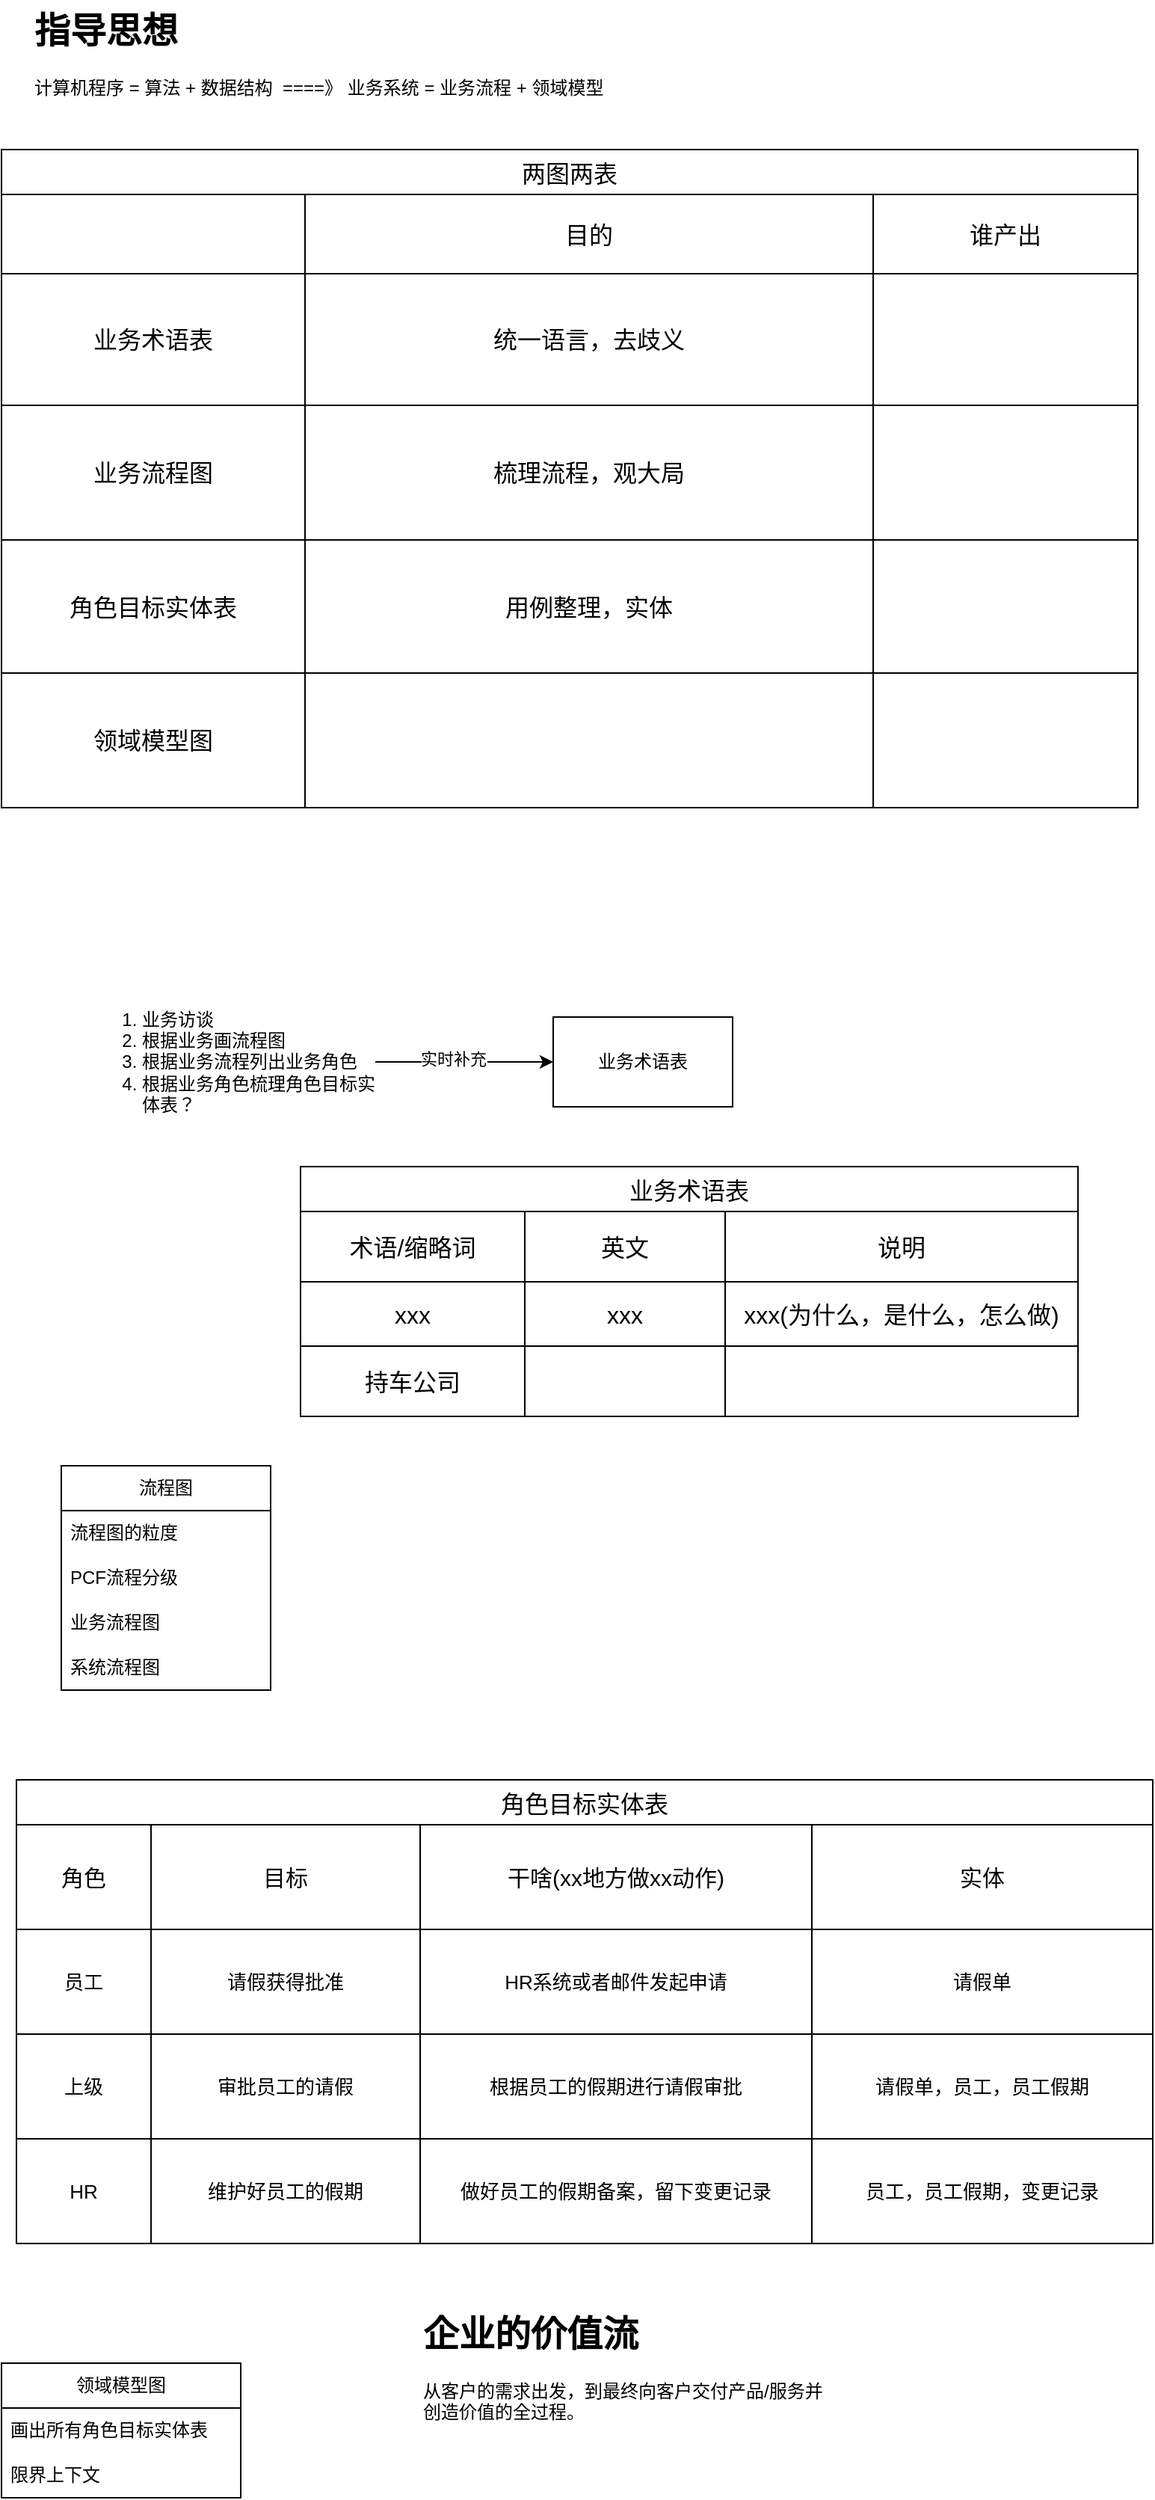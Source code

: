 <mxfile version="28.2.3">
  <diagram name="Page-1" id="VcjUSOKFraRpLLL6hd3k">
    <mxGraphModel dx="1426" dy="777" grid="1" gridSize="10" guides="1" tooltips="1" connect="1" arrows="1" fold="1" page="1" pageScale="1" pageWidth="850" pageHeight="1100" math="0" shadow="0">
      <root>
        <mxCell id="0" />
        <mxCell id="1" parent="0" />
        <mxCell id="wZ8ZGPUIlpnk7HS7Llxm-1" value="&lt;h1 style=&quot;margin-top: 0px;&quot;&gt;指导思想&lt;/h1&gt;&lt;p&gt;计算机程序 = 算法 + 数据结构&amp;nbsp; ====》 业务系统 = 业务流程 + 领域模型&lt;/p&gt;" style="text;html=1;whiteSpace=wrap;overflow=hidden;rounded=0;" vertex="1" parent="1">
          <mxGeometry x="60" y="60" width="440" height="70" as="geometry" />
        </mxCell>
        <mxCell id="wZ8ZGPUIlpnk7HS7Llxm-2" value="两图两表" style="shape=table;startSize=30;container=1;collapsible=0;childLayout=tableLayout;strokeColor=default;fontSize=16;" vertex="1" parent="1">
          <mxGeometry x="40" y="160" width="760" height="440" as="geometry" />
        </mxCell>
        <mxCell id="wZ8ZGPUIlpnk7HS7Llxm-3" value="" style="shape=tableRow;horizontal=0;startSize=0;swimlaneHead=0;swimlaneBody=0;strokeColor=inherit;top=0;left=0;bottom=0;right=0;collapsible=0;dropTarget=0;fillColor=none;points=[[0,0.5],[1,0.5]];portConstraint=eastwest;fontSize=16;" vertex="1" parent="wZ8ZGPUIlpnk7HS7Llxm-2">
          <mxGeometry y="30" width="760" height="53" as="geometry" />
        </mxCell>
        <mxCell id="wZ8ZGPUIlpnk7HS7Llxm-4" value="" style="shape=partialRectangle;html=1;whiteSpace=wrap;connectable=0;strokeColor=inherit;overflow=hidden;fillColor=none;top=0;left=0;bottom=0;right=0;pointerEvents=1;fontSize=16;" vertex="1" parent="wZ8ZGPUIlpnk7HS7Llxm-3">
          <mxGeometry width="203" height="53" as="geometry">
            <mxRectangle width="203" height="53" as="alternateBounds" />
          </mxGeometry>
        </mxCell>
        <mxCell id="wZ8ZGPUIlpnk7HS7Llxm-5" value="目的" style="shape=partialRectangle;html=1;whiteSpace=wrap;connectable=0;strokeColor=inherit;overflow=hidden;fillColor=none;top=0;left=0;bottom=0;right=0;pointerEvents=1;fontSize=16;" vertex="1" parent="wZ8ZGPUIlpnk7HS7Llxm-3">
          <mxGeometry x="203" width="380" height="53" as="geometry">
            <mxRectangle width="380" height="53" as="alternateBounds" />
          </mxGeometry>
        </mxCell>
        <mxCell id="wZ8ZGPUIlpnk7HS7Llxm-6" value="谁产出" style="shape=partialRectangle;html=1;whiteSpace=wrap;connectable=0;strokeColor=inherit;overflow=hidden;fillColor=none;top=0;left=0;bottom=0;right=0;pointerEvents=1;fontSize=16;" vertex="1" parent="wZ8ZGPUIlpnk7HS7Llxm-3">
          <mxGeometry x="583" width="177" height="53" as="geometry">
            <mxRectangle width="177" height="53" as="alternateBounds" />
          </mxGeometry>
        </mxCell>
        <mxCell id="wZ8ZGPUIlpnk7HS7Llxm-7" value="" style="shape=tableRow;horizontal=0;startSize=0;swimlaneHead=0;swimlaneBody=0;strokeColor=inherit;top=0;left=0;bottom=0;right=0;collapsible=0;dropTarget=0;fillColor=none;points=[[0,0.5],[1,0.5]];portConstraint=eastwest;fontSize=16;" vertex="1" parent="wZ8ZGPUIlpnk7HS7Llxm-2">
          <mxGeometry y="83" width="760" height="88" as="geometry" />
        </mxCell>
        <mxCell id="wZ8ZGPUIlpnk7HS7Llxm-8" value="业务术语表" style="shape=partialRectangle;html=1;whiteSpace=wrap;connectable=0;strokeColor=inherit;overflow=hidden;fillColor=none;top=0;left=0;bottom=0;right=0;pointerEvents=1;fontSize=16;" vertex="1" parent="wZ8ZGPUIlpnk7HS7Llxm-7">
          <mxGeometry width="203" height="88" as="geometry">
            <mxRectangle width="203" height="88" as="alternateBounds" />
          </mxGeometry>
        </mxCell>
        <mxCell id="wZ8ZGPUIlpnk7HS7Llxm-9" value="统一语言，去歧义" style="shape=partialRectangle;html=1;whiteSpace=wrap;connectable=0;strokeColor=inherit;overflow=hidden;fillColor=none;top=0;left=0;bottom=0;right=0;pointerEvents=1;fontSize=16;" vertex="1" parent="wZ8ZGPUIlpnk7HS7Llxm-7">
          <mxGeometry x="203" width="380" height="88" as="geometry">
            <mxRectangle width="380" height="88" as="alternateBounds" />
          </mxGeometry>
        </mxCell>
        <mxCell id="wZ8ZGPUIlpnk7HS7Llxm-10" value="" style="shape=partialRectangle;html=1;whiteSpace=wrap;connectable=0;strokeColor=inherit;overflow=hidden;fillColor=none;top=0;left=0;bottom=0;right=0;pointerEvents=1;fontSize=16;" vertex="1" parent="wZ8ZGPUIlpnk7HS7Llxm-7">
          <mxGeometry x="583" width="177" height="88" as="geometry">
            <mxRectangle width="177" height="88" as="alternateBounds" />
          </mxGeometry>
        </mxCell>
        <mxCell id="wZ8ZGPUIlpnk7HS7Llxm-11" value="" style="shape=tableRow;horizontal=0;startSize=0;swimlaneHead=0;swimlaneBody=0;strokeColor=inherit;top=0;left=0;bottom=0;right=0;collapsible=0;dropTarget=0;fillColor=none;points=[[0,0.5],[1,0.5]];portConstraint=eastwest;fontSize=16;" vertex="1" parent="wZ8ZGPUIlpnk7HS7Llxm-2">
          <mxGeometry y="171" width="760" height="90" as="geometry" />
        </mxCell>
        <mxCell id="wZ8ZGPUIlpnk7HS7Llxm-12" value="业务流程图" style="shape=partialRectangle;html=1;whiteSpace=wrap;connectable=0;strokeColor=inherit;overflow=hidden;fillColor=none;top=0;left=0;bottom=0;right=0;pointerEvents=1;fontSize=16;" vertex="1" parent="wZ8ZGPUIlpnk7HS7Llxm-11">
          <mxGeometry width="203" height="90" as="geometry">
            <mxRectangle width="203" height="90" as="alternateBounds" />
          </mxGeometry>
        </mxCell>
        <mxCell id="wZ8ZGPUIlpnk7HS7Llxm-13" value="梳理流程，观大局" style="shape=partialRectangle;html=1;whiteSpace=wrap;connectable=0;strokeColor=inherit;overflow=hidden;fillColor=none;top=0;left=0;bottom=0;right=0;pointerEvents=1;fontSize=16;" vertex="1" parent="wZ8ZGPUIlpnk7HS7Llxm-11">
          <mxGeometry x="203" width="380" height="90" as="geometry">
            <mxRectangle width="380" height="90" as="alternateBounds" />
          </mxGeometry>
        </mxCell>
        <mxCell id="wZ8ZGPUIlpnk7HS7Llxm-14" value="" style="shape=partialRectangle;html=1;whiteSpace=wrap;connectable=0;strokeColor=inherit;overflow=hidden;fillColor=none;top=0;left=0;bottom=0;right=0;pointerEvents=1;fontSize=16;" vertex="1" parent="wZ8ZGPUIlpnk7HS7Llxm-11">
          <mxGeometry x="583" width="177" height="90" as="geometry">
            <mxRectangle width="177" height="90" as="alternateBounds" />
          </mxGeometry>
        </mxCell>
        <mxCell id="wZ8ZGPUIlpnk7HS7Llxm-15" value="" style="shape=tableRow;horizontal=0;startSize=0;swimlaneHead=0;swimlaneBody=0;strokeColor=inherit;top=0;left=0;bottom=0;right=0;collapsible=0;dropTarget=0;fillColor=none;points=[[0,0.5],[1,0.5]];portConstraint=eastwest;fontSize=16;" vertex="1" parent="wZ8ZGPUIlpnk7HS7Llxm-2">
          <mxGeometry y="261" width="760" height="89" as="geometry" />
        </mxCell>
        <mxCell id="wZ8ZGPUIlpnk7HS7Llxm-16" value="角色目标实体表" style="shape=partialRectangle;html=1;whiteSpace=wrap;connectable=0;strokeColor=inherit;overflow=hidden;fillColor=none;top=0;left=0;bottom=0;right=0;pointerEvents=1;fontSize=16;" vertex="1" parent="wZ8ZGPUIlpnk7HS7Llxm-15">
          <mxGeometry width="203" height="89" as="geometry">
            <mxRectangle width="203" height="89" as="alternateBounds" />
          </mxGeometry>
        </mxCell>
        <mxCell id="wZ8ZGPUIlpnk7HS7Llxm-17" value="用例整理，实体" style="shape=partialRectangle;html=1;whiteSpace=wrap;connectable=0;strokeColor=inherit;overflow=hidden;fillColor=none;top=0;left=0;bottom=0;right=0;pointerEvents=1;fontSize=16;" vertex="1" parent="wZ8ZGPUIlpnk7HS7Llxm-15">
          <mxGeometry x="203" width="380" height="89" as="geometry">
            <mxRectangle width="380" height="89" as="alternateBounds" />
          </mxGeometry>
        </mxCell>
        <mxCell id="wZ8ZGPUIlpnk7HS7Llxm-18" value="" style="shape=partialRectangle;html=1;whiteSpace=wrap;connectable=0;strokeColor=inherit;overflow=hidden;fillColor=none;top=0;left=0;bottom=0;right=0;pointerEvents=1;fontSize=16;" vertex="1" parent="wZ8ZGPUIlpnk7HS7Llxm-15">
          <mxGeometry x="583" width="177" height="89" as="geometry">
            <mxRectangle width="177" height="89" as="alternateBounds" />
          </mxGeometry>
        </mxCell>
        <mxCell id="wZ8ZGPUIlpnk7HS7Llxm-19" value="" style="shape=tableRow;horizontal=0;startSize=0;swimlaneHead=0;swimlaneBody=0;strokeColor=inherit;top=0;left=0;bottom=0;right=0;collapsible=0;dropTarget=0;fillColor=none;points=[[0,0.5],[1,0.5]];portConstraint=eastwest;fontSize=16;" vertex="1" parent="wZ8ZGPUIlpnk7HS7Llxm-2">
          <mxGeometry y="350" width="760" height="90" as="geometry" />
        </mxCell>
        <mxCell id="wZ8ZGPUIlpnk7HS7Llxm-20" value="领域模型图" style="shape=partialRectangle;html=1;whiteSpace=wrap;connectable=0;strokeColor=inherit;overflow=hidden;fillColor=none;top=0;left=0;bottom=0;right=0;pointerEvents=1;fontSize=16;" vertex="1" parent="wZ8ZGPUIlpnk7HS7Llxm-19">
          <mxGeometry width="203" height="90" as="geometry">
            <mxRectangle width="203" height="90" as="alternateBounds" />
          </mxGeometry>
        </mxCell>
        <mxCell id="wZ8ZGPUIlpnk7HS7Llxm-21" value="" style="shape=partialRectangle;html=1;whiteSpace=wrap;connectable=0;strokeColor=inherit;overflow=hidden;fillColor=none;top=0;left=0;bottom=0;right=0;pointerEvents=1;fontSize=16;" vertex="1" parent="wZ8ZGPUIlpnk7HS7Llxm-19">
          <mxGeometry x="203" width="380" height="90" as="geometry">
            <mxRectangle width="380" height="90" as="alternateBounds" />
          </mxGeometry>
        </mxCell>
        <mxCell id="wZ8ZGPUIlpnk7HS7Llxm-22" value="" style="shape=partialRectangle;html=1;whiteSpace=wrap;connectable=0;strokeColor=inherit;overflow=hidden;fillColor=none;top=0;left=0;bottom=0;right=0;pointerEvents=1;fontSize=16;" vertex="1" parent="wZ8ZGPUIlpnk7HS7Llxm-19">
          <mxGeometry x="583" width="177" height="90" as="geometry">
            <mxRectangle width="177" height="90" as="alternateBounds" />
          </mxGeometry>
        </mxCell>
        <mxCell id="wZ8ZGPUIlpnk7HS7Llxm-33" value="" style="edgeStyle=orthogonalEdgeStyle;rounded=0;orthogonalLoop=1;jettySize=auto;html=1;" edge="1" parent="1" source="wZ8ZGPUIlpnk7HS7Llxm-31" target="wZ8ZGPUIlpnk7HS7Llxm-32">
          <mxGeometry relative="1" as="geometry" />
        </mxCell>
        <mxCell id="wZ8ZGPUIlpnk7HS7Llxm-34" value="Text" style="edgeLabel;html=1;align=center;verticalAlign=middle;resizable=0;points=[];" vertex="1" connectable="0" parent="wZ8ZGPUIlpnk7HS7Llxm-33">
          <mxGeometry x="-0.193" y="1" relative="1" as="geometry">
            <mxPoint as="offset" />
          </mxGeometry>
        </mxCell>
        <mxCell id="wZ8ZGPUIlpnk7HS7Llxm-35" value="实时补充" style="edgeLabel;html=1;align=center;verticalAlign=middle;resizable=0;points=[];" vertex="1" connectable="0" parent="wZ8ZGPUIlpnk7HS7Llxm-33">
          <mxGeometry x="-0.126" y="-2" relative="1" as="geometry">
            <mxPoint y="-4" as="offset" />
          </mxGeometry>
        </mxCell>
        <mxCell id="wZ8ZGPUIlpnk7HS7Llxm-31" value="&lt;ol&gt;&lt;li&gt;业务访谈&lt;/li&gt;&lt;li&gt;根据业务画流程图&lt;/li&gt;&lt;li&gt;根据业务流程列出业务角色&lt;/li&gt;&lt;li&gt;根据业务角色梳理角色目标实体表？&lt;/li&gt;&lt;/ol&gt;" style="text;strokeColor=none;fillColor=none;html=1;whiteSpace=wrap;verticalAlign=middle;overflow=hidden;" vertex="1" parent="1">
          <mxGeometry x="92" y="700" width="198" height="140" as="geometry" />
        </mxCell>
        <mxCell id="wZ8ZGPUIlpnk7HS7Llxm-32" value="业务术语表" style="whiteSpace=wrap;html=1;" vertex="1" parent="1">
          <mxGeometry x="409" y="740" width="120" height="60" as="geometry" />
        </mxCell>
        <mxCell id="wZ8ZGPUIlpnk7HS7Llxm-40" value="业务术语表" style="shape=table;startSize=30;container=1;collapsible=0;childLayout=tableLayout;strokeColor=default;fontSize=16;" vertex="1" parent="1">
          <mxGeometry x="240" y="840" width="520" height="167" as="geometry" />
        </mxCell>
        <mxCell id="wZ8ZGPUIlpnk7HS7Llxm-41" value="" style="shape=tableRow;horizontal=0;startSize=0;swimlaneHead=0;swimlaneBody=0;strokeColor=inherit;top=0;left=0;bottom=0;right=0;collapsible=0;dropTarget=0;fillColor=none;points=[[0,0.5],[1,0.5]];portConstraint=eastwest;fontSize=16;" vertex="1" parent="wZ8ZGPUIlpnk7HS7Llxm-40">
          <mxGeometry y="30" width="520" height="47" as="geometry" />
        </mxCell>
        <mxCell id="wZ8ZGPUIlpnk7HS7Llxm-42" value="术语/缩略词" style="shape=partialRectangle;html=1;whiteSpace=wrap;connectable=0;strokeColor=inherit;overflow=hidden;fillColor=none;top=0;left=0;bottom=0;right=0;pointerEvents=1;fontSize=16;" vertex="1" parent="wZ8ZGPUIlpnk7HS7Llxm-41">
          <mxGeometry width="150" height="47" as="geometry">
            <mxRectangle width="150" height="47" as="alternateBounds" />
          </mxGeometry>
        </mxCell>
        <mxCell id="wZ8ZGPUIlpnk7HS7Llxm-43" value="英文" style="shape=partialRectangle;html=1;whiteSpace=wrap;connectable=0;strokeColor=inherit;overflow=hidden;fillColor=none;top=0;left=0;bottom=0;right=0;pointerEvents=1;fontSize=16;" vertex="1" parent="wZ8ZGPUIlpnk7HS7Llxm-41">
          <mxGeometry x="150" width="134" height="47" as="geometry">
            <mxRectangle width="134" height="47" as="alternateBounds" />
          </mxGeometry>
        </mxCell>
        <mxCell id="wZ8ZGPUIlpnk7HS7Llxm-44" value="说明" style="shape=partialRectangle;html=1;whiteSpace=wrap;connectable=0;strokeColor=inherit;overflow=hidden;fillColor=none;top=0;left=0;bottom=0;right=0;pointerEvents=1;fontSize=16;" vertex="1" parent="wZ8ZGPUIlpnk7HS7Llxm-41">
          <mxGeometry x="284" width="236" height="47" as="geometry">
            <mxRectangle width="236" height="47" as="alternateBounds" />
          </mxGeometry>
        </mxCell>
        <mxCell id="wZ8ZGPUIlpnk7HS7Llxm-45" value="" style="shape=tableRow;horizontal=0;startSize=0;swimlaneHead=0;swimlaneBody=0;strokeColor=inherit;top=0;left=0;bottom=0;right=0;collapsible=0;dropTarget=0;fillColor=none;points=[[0,0.5],[1,0.5]];portConstraint=eastwest;fontSize=16;" vertex="1" parent="wZ8ZGPUIlpnk7HS7Llxm-40">
          <mxGeometry y="77" width="520" height="43" as="geometry" />
        </mxCell>
        <mxCell id="wZ8ZGPUIlpnk7HS7Llxm-46" value="xxx" style="shape=partialRectangle;html=1;whiteSpace=wrap;connectable=0;strokeColor=inherit;overflow=hidden;fillColor=none;top=0;left=0;bottom=0;right=0;pointerEvents=1;fontSize=16;" vertex="1" parent="wZ8ZGPUIlpnk7HS7Llxm-45">
          <mxGeometry width="150" height="43" as="geometry">
            <mxRectangle width="150" height="43" as="alternateBounds" />
          </mxGeometry>
        </mxCell>
        <mxCell id="wZ8ZGPUIlpnk7HS7Llxm-47" value="xxx" style="shape=partialRectangle;html=1;whiteSpace=wrap;connectable=0;strokeColor=inherit;overflow=hidden;fillColor=none;top=0;left=0;bottom=0;right=0;pointerEvents=1;fontSize=16;" vertex="1" parent="wZ8ZGPUIlpnk7HS7Llxm-45">
          <mxGeometry x="150" width="134" height="43" as="geometry">
            <mxRectangle width="134" height="43" as="alternateBounds" />
          </mxGeometry>
        </mxCell>
        <mxCell id="wZ8ZGPUIlpnk7HS7Llxm-48" value="xxx(为什么，是什么，怎么做)" style="shape=partialRectangle;html=1;whiteSpace=wrap;connectable=0;strokeColor=inherit;overflow=hidden;fillColor=none;top=0;left=0;bottom=0;right=0;pointerEvents=1;fontSize=16;" vertex="1" parent="wZ8ZGPUIlpnk7HS7Llxm-45">
          <mxGeometry x="284" width="236" height="43" as="geometry">
            <mxRectangle width="236" height="43" as="alternateBounds" />
          </mxGeometry>
        </mxCell>
        <mxCell id="wZ8ZGPUIlpnk7HS7Llxm-49" value="" style="shape=tableRow;horizontal=0;startSize=0;swimlaneHead=0;swimlaneBody=0;strokeColor=inherit;top=0;left=0;bottom=0;right=0;collapsible=0;dropTarget=0;fillColor=none;points=[[0,0.5],[1,0.5]];portConstraint=eastwest;fontSize=16;" vertex="1" parent="wZ8ZGPUIlpnk7HS7Llxm-40">
          <mxGeometry y="120" width="520" height="47" as="geometry" />
        </mxCell>
        <mxCell id="wZ8ZGPUIlpnk7HS7Llxm-50" value="持车公司" style="shape=partialRectangle;html=1;whiteSpace=wrap;connectable=0;strokeColor=inherit;overflow=hidden;fillColor=none;top=0;left=0;bottom=0;right=0;pointerEvents=1;fontSize=16;" vertex="1" parent="wZ8ZGPUIlpnk7HS7Llxm-49">
          <mxGeometry width="150" height="47" as="geometry">
            <mxRectangle width="150" height="47" as="alternateBounds" />
          </mxGeometry>
        </mxCell>
        <mxCell id="wZ8ZGPUIlpnk7HS7Llxm-51" value="" style="shape=partialRectangle;html=1;whiteSpace=wrap;connectable=0;strokeColor=inherit;overflow=hidden;fillColor=none;top=0;left=0;bottom=0;right=0;pointerEvents=1;fontSize=16;" vertex="1" parent="wZ8ZGPUIlpnk7HS7Llxm-49">
          <mxGeometry x="150" width="134" height="47" as="geometry">
            <mxRectangle width="134" height="47" as="alternateBounds" />
          </mxGeometry>
        </mxCell>
        <mxCell id="wZ8ZGPUIlpnk7HS7Llxm-52" value="" style="shape=partialRectangle;html=1;whiteSpace=wrap;connectable=0;strokeColor=inherit;overflow=hidden;fillColor=none;top=0;left=0;bottom=0;right=0;pointerEvents=1;fontSize=16;" vertex="1" parent="wZ8ZGPUIlpnk7HS7Llxm-49">
          <mxGeometry x="284" width="236" height="47" as="geometry">
            <mxRectangle width="236" height="47" as="alternateBounds" />
          </mxGeometry>
        </mxCell>
        <mxCell id="wZ8ZGPUIlpnk7HS7Llxm-53" value="流程图" style="swimlane;fontStyle=0;childLayout=stackLayout;horizontal=1;startSize=30;horizontalStack=0;resizeParent=1;resizeParentMax=0;resizeLast=0;collapsible=1;marginBottom=0;whiteSpace=wrap;html=1;" vertex="1" parent="1">
          <mxGeometry x="80" y="1040" width="140" height="150" as="geometry" />
        </mxCell>
        <mxCell id="wZ8ZGPUIlpnk7HS7Llxm-54" value="流程图的粒度" style="text;strokeColor=none;fillColor=none;align=left;verticalAlign=middle;spacingLeft=4;spacingRight=4;overflow=hidden;points=[[0,0.5],[1,0.5]];portConstraint=eastwest;rotatable=0;whiteSpace=wrap;html=1;" vertex="1" parent="wZ8ZGPUIlpnk7HS7Llxm-53">
          <mxGeometry y="30" width="140" height="30" as="geometry" />
        </mxCell>
        <mxCell id="wZ8ZGPUIlpnk7HS7Llxm-55" value="PCF流程分级" style="text;strokeColor=none;fillColor=none;align=left;verticalAlign=middle;spacingLeft=4;spacingRight=4;overflow=hidden;points=[[0,0.5],[1,0.5]];portConstraint=eastwest;rotatable=0;whiteSpace=wrap;html=1;" vertex="1" parent="wZ8ZGPUIlpnk7HS7Llxm-53">
          <mxGeometry y="60" width="140" height="30" as="geometry" />
        </mxCell>
        <mxCell id="wZ8ZGPUIlpnk7HS7Llxm-56" value="业务流程图" style="text;strokeColor=none;fillColor=none;align=left;verticalAlign=middle;spacingLeft=4;spacingRight=4;overflow=hidden;points=[[0,0.5],[1,0.5]];portConstraint=eastwest;rotatable=0;whiteSpace=wrap;html=1;" vertex="1" parent="wZ8ZGPUIlpnk7HS7Llxm-53">
          <mxGeometry y="90" width="140" height="30" as="geometry" />
        </mxCell>
        <mxCell id="wZ8ZGPUIlpnk7HS7Llxm-57" value="系统流程图" style="text;strokeColor=none;fillColor=none;align=left;verticalAlign=middle;spacingLeft=4;spacingRight=4;overflow=hidden;points=[[0,0.5],[1,0.5]];portConstraint=eastwest;rotatable=0;whiteSpace=wrap;html=1;" vertex="1" parent="wZ8ZGPUIlpnk7HS7Llxm-53">
          <mxGeometry y="120" width="140" height="30" as="geometry" />
        </mxCell>
        <mxCell id="wZ8ZGPUIlpnk7HS7Llxm-58" value="角色目标实体表" style="shape=table;startSize=30;container=1;collapsible=0;childLayout=tableLayout;strokeColor=default;fontSize=16;" vertex="1" parent="1">
          <mxGeometry x="50" y="1250" width="760" height="310" as="geometry" />
        </mxCell>
        <mxCell id="wZ8ZGPUIlpnk7HS7Llxm-59" value="" style="shape=tableRow;horizontal=0;startSize=0;swimlaneHead=0;swimlaneBody=0;strokeColor=inherit;top=0;left=0;bottom=0;right=0;collapsible=0;dropTarget=0;fillColor=none;points=[[0,0.5],[1,0.5]];portConstraint=eastwest;fontSize=16;" vertex="1" parent="wZ8ZGPUIlpnk7HS7Llxm-58">
          <mxGeometry y="30" width="760" height="70" as="geometry" />
        </mxCell>
        <mxCell id="wZ8ZGPUIlpnk7HS7Llxm-60" value="角色" style="shape=partialRectangle;html=1;whiteSpace=wrap;connectable=0;strokeColor=inherit;overflow=hidden;fillColor=none;top=0;left=0;bottom=0;right=0;pointerEvents=1;fontSize=15;" vertex="1" parent="wZ8ZGPUIlpnk7HS7Llxm-59">
          <mxGeometry width="90" height="70" as="geometry">
            <mxRectangle width="90" height="70" as="alternateBounds" />
          </mxGeometry>
        </mxCell>
        <mxCell id="wZ8ZGPUIlpnk7HS7Llxm-61" value="目标" style="shape=partialRectangle;html=1;whiteSpace=wrap;connectable=0;strokeColor=inherit;overflow=hidden;fillColor=none;top=0;left=0;bottom=0;right=0;pointerEvents=1;fontSize=15;" vertex="1" parent="wZ8ZGPUIlpnk7HS7Llxm-59">
          <mxGeometry x="90" width="180" height="70" as="geometry">
            <mxRectangle width="180" height="70" as="alternateBounds" />
          </mxGeometry>
        </mxCell>
        <mxCell id="wZ8ZGPUIlpnk7HS7Llxm-62" value="干啥(xx地方做xx动作)" style="shape=partialRectangle;html=1;whiteSpace=wrap;connectable=0;strokeColor=inherit;overflow=hidden;fillColor=none;top=0;left=0;bottom=0;right=0;pointerEvents=1;fontSize=15;" vertex="1" parent="wZ8ZGPUIlpnk7HS7Llxm-59">
          <mxGeometry x="270" width="262" height="70" as="geometry">
            <mxRectangle width="262" height="70" as="alternateBounds" />
          </mxGeometry>
        </mxCell>
        <mxCell id="wZ8ZGPUIlpnk7HS7Llxm-71" value="实体" style="shape=partialRectangle;html=1;whiteSpace=wrap;connectable=0;strokeColor=inherit;overflow=hidden;fillColor=none;top=0;left=0;bottom=0;right=0;pointerEvents=1;fontSize=15;" vertex="1" parent="wZ8ZGPUIlpnk7HS7Llxm-59">
          <mxGeometry x="532" width="228" height="70" as="geometry">
            <mxRectangle width="228" height="70" as="alternateBounds" />
          </mxGeometry>
        </mxCell>
        <mxCell id="wZ8ZGPUIlpnk7HS7Llxm-63" value="" style="shape=tableRow;horizontal=0;startSize=0;swimlaneHead=0;swimlaneBody=0;strokeColor=inherit;top=0;left=0;bottom=0;right=0;collapsible=0;dropTarget=0;fillColor=none;points=[[0,0.5],[1,0.5]];portConstraint=eastwest;fontSize=16;" vertex="1" parent="wZ8ZGPUIlpnk7HS7Llxm-58">
          <mxGeometry y="100" width="760" height="70" as="geometry" />
        </mxCell>
        <mxCell id="wZ8ZGPUIlpnk7HS7Llxm-64" value="员工" style="shape=partialRectangle;html=1;whiteSpace=wrap;connectable=0;strokeColor=inherit;overflow=hidden;fillColor=none;top=0;left=0;bottom=0;right=0;pointerEvents=1;fontSize=13;" vertex="1" parent="wZ8ZGPUIlpnk7HS7Llxm-63">
          <mxGeometry width="90" height="70" as="geometry">
            <mxRectangle width="90" height="70" as="alternateBounds" />
          </mxGeometry>
        </mxCell>
        <mxCell id="wZ8ZGPUIlpnk7HS7Llxm-65" value="请假获得批准" style="shape=partialRectangle;html=1;whiteSpace=wrap;connectable=0;strokeColor=inherit;overflow=hidden;fillColor=none;top=0;left=0;bottom=0;right=0;pointerEvents=1;fontSize=13;" vertex="1" parent="wZ8ZGPUIlpnk7HS7Llxm-63">
          <mxGeometry x="90" width="180" height="70" as="geometry">
            <mxRectangle width="180" height="70" as="alternateBounds" />
          </mxGeometry>
        </mxCell>
        <mxCell id="wZ8ZGPUIlpnk7HS7Llxm-66" value="HR系统或者邮件发起申请" style="shape=partialRectangle;html=1;whiteSpace=wrap;connectable=0;strokeColor=inherit;overflow=hidden;fillColor=none;top=0;left=0;bottom=0;right=0;pointerEvents=1;fontSize=13;" vertex="1" parent="wZ8ZGPUIlpnk7HS7Llxm-63">
          <mxGeometry x="270" width="262" height="70" as="geometry">
            <mxRectangle width="262" height="70" as="alternateBounds" />
          </mxGeometry>
        </mxCell>
        <mxCell id="wZ8ZGPUIlpnk7HS7Llxm-72" value="请假单" style="shape=partialRectangle;html=1;whiteSpace=wrap;connectable=0;strokeColor=inherit;overflow=hidden;fillColor=none;top=0;left=0;bottom=0;right=0;pointerEvents=1;fontSize=13;" vertex="1" parent="wZ8ZGPUIlpnk7HS7Llxm-63">
          <mxGeometry x="532" width="228" height="70" as="geometry">
            <mxRectangle width="228" height="70" as="alternateBounds" />
          </mxGeometry>
        </mxCell>
        <mxCell id="wZ8ZGPUIlpnk7HS7Llxm-67" value="" style="shape=tableRow;horizontal=0;startSize=0;swimlaneHead=0;swimlaneBody=0;strokeColor=inherit;top=0;left=0;bottom=0;right=0;collapsible=0;dropTarget=0;fillColor=none;points=[[0,0.5],[1,0.5]];portConstraint=eastwest;fontSize=16;" vertex="1" parent="wZ8ZGPUIlpnk7HS7Llxm-58">
          <mxGeometry y="170" width="760" height="70" as="geometry" />
        </mxCell>
        <mxCell id="wZ8ZGPUIlpnk7HS7Llxm-68" value="上级" style="shape=partialRectangle;html=1;whiteSpace=wrap;connectable=0;strokeColor=inherit;overflow=hidden;fillColor=none;top=0;left=0;bottom=0;right=0;pointerEvents=1;fontSize=13;" vertex="1" parent="wZ8ZGPUIlpnk7HS7Llxm-67">
          <mxGeometry width="90" height="70" as="geometry">
            <mxRectangle width="90" height="70" as="alternateBounds" />
          </mxGeometry>
        </mxCell>
        <mxCell id="wZ8ZGPUIlpnk7HS7Llxm-69" value="审批员工的请假" style="shape=partialRectangle;html=1;whiteSpace=wrap;connectable=0;strokeColor=inherit;overflow=hidden;fillColor=none;top=0;left=0;bottom=0;right=0;pointerEvents=1;fontSize=13;" vertex="1" parent="wZ8ZGPUIlpnk7HS7Llxm-67">
          <mxGeometry x="90" width="180" height="70" as="geometry">
            <mxRectangle width="180" height="70" as="alternateBounds" />
          </mxGeometry>
        </mxCell>
        <mxCell id="wZ8ZGPUIlpnk7HS7Llxm-70" value="根据员工的假期进行请假审批" style="shape=partialRectangle;html=1;whiteSpace=wrap;connectable=0;strokeColor=inherit;overflow=hidden;fillColor=none;top=0;left=0;bottom=0;right=0;pointerEvents=1;fontSize=13;" vertex="1" parent="wZ8ZGPUIlpnk7HS7Llxm-67">
          <mxGeometry x="270" width="262" height="70" as="geometry">
            <mxRectangle width="262" height="70" as="alternateBounds" />
          </mxGeometry>
        </mxCell>
        <mxCell id="wZ8ZGPUIlpnk7HS7Llxm-73" value="请假单，员工，员工假期" style="shape=partialRectangle;html=1;whiteSpace=wrap;connectable=0;strokeColor=inherit;overflow=hidden;fillColor=none;top=0;left=0;bottom=0;right=0;pointerEvents=1;fontSize=13;" vertex="1" parent="wZ8ZGPUIlpnk7HS7Llxm-67">
          <mxGeometry x="532" width="228" height="70" as="geometry">
            <mxRectangle width="228" height="70" as="alternateBounds" />
          </mxGeometry>
        </mxCell>
        <mxCell id="wZ8ZGPUIlpnk7HS7Llxm-74" style="shape=tableRow;horizontal=0;startSize=0;swimlaneHead=0;swimlaneBody=0;strokeColor=inherit;top=0;left=0;bottom=0;right=0;collapsible=0;dropTarget=0;fillColor=none;points=[[0,0.5],[1,0.5]];portConstraint=eastwest;fontSize=16;" vertex="1" parent="wZ8ZGPUIlpnk7HS7Llxm-58">
          <mxGeometry y="240" width="760" height="70" as="geometry" />
        </mxCell>
        <mxCell id="wZ8ZGPUIlpnk7HS7Llxm-75" value="HR" style="shape=partialRectangle;html=1;whiteSpace=wrap;connectable=0;strokeColor=inherit;overflow=hidden;fillColor=none;top=0;left=0;bottom=0;right=0;pointerEvents=1;fontSize=13;" vertex="1" parent="wZ8ZGPUIlpnk7HS7Llxm-74">
          <mxGeometry width="90" height="70" as="geometry">
            <mxRectangle width="90" height="70" as="alternateBounds" />
          </mxGeometry>
        </mxCell>
        <mxCell id="wZ8ZGPUIlpnk7HS7Llxm-76" value="维护好员工的假期" style="shape=partialRectangle;html=1;whiteSpace=wrap;connectable=0;strokeColor=inherit;overflow=hidden;fillColor=none;top=0;left=0;bottom=0;right=0;pointerEvents=1;fontSize=13;" vertex="1" parent="wZ8ZGPUIlpnk7HS7Llxm-74">
          <mxGeometry x="90" width="180" height="70" as="geometry">
            <mxRectangle width="180" height="70" as="alternateBounds" />
          </mxGeometry>
        </mxCell>
        <mxCell id="wZ8ZGPUIlpnk7HS7Llxm-77" value="做好员工的假期备案，留下变更记录" style="shape=partialRectangle;html=1;whiteSpace=wrap;connectable=0;strokeColor=inherit;overflow=hidden;fillColor=none;top=0;left=0;bottom=0;right=0;pointerEvents=1;fontSize=13;" vertex="1" parent="wZ8ZGPUIlpnk7HS7Llxm-74">
          <mxGeometry x="270" width="262" height="70" as="geometry">
            <mxRectangle width="262" height="70" as="alternateBounds" />
          </mxGeometry>
        </mxCell>
        <mxCell id="wZ8ZGPUIlpnk7HS7Llxm-78" value="员工，员工假期，变更记录" style="shape=partialRectangle;html=1;whiteSpace=wrap;connectable=0;strokeColor=inherit;overflow=hidden;fillColor=none;top=0;left=0;bottom=0;right=0;pointerEvents=1;fontSize=13;" vertex="1" parent="wZ8ZGPUIlpnk7HS7Llxm-74">
          <mxGeometry x="532" width="228" height="70" as="geometry">
            <mxRectangle width="228" height="70" as="alternateBounds" />
          </mxGeometry>
        </mxCell>
        <mxCell id="wZ8ZGPUIlpnk7HS7Llxm-79" value="领域模型图" style="swimlane;fontStyle=0;childLayout=stackLayout;horizontal=1;startSize=30;horizontalStack=0;resizeParent=1;resizeParentMax=0;resizeLast=0;collapsible=1;marginBottom=0;whiteSpace=wrap;html=1;" vertex="1" parent="1">
          <mxGeometry x="40" y="1640" width="160" height="90" as="geometry" />
        </mxCell>
        <mxCell id="wZ8ZGPUIlpnk7HS7Llxm-81" value="画出所有角色目标实体表" style="text;strokeColor=none;fillColor=none;align=left;verticalAlign=middle;spacingLeft=4;spacingRight=4;overflow=hidden;points=[[0,0.5],[1,0.5]];portConstraint=eastwest;rotatable=0;whiteSpace=wrap;html=1;" vertex="1" parent="wZ8ZGPUIlpnk7HS7Llxm-79">
          <mxGeometry y="30" width="160" height="30" as="geometry" />
        </mxCell>
        <mxCell id="wZ8ZGPUIlpnk7HS7Llxm-80" value="限界上下文" style="text;strokeColor=none;fillColor=none;align=left;verticalAlign=middle;spacingLeft=4;spacingRight=4;overflow=hidden;points=[[0,0.5],[1,0.5]];portConstraint=eastwest;rotatable=0;whiteSpace=wrap;html=1;" vertex="1" parent="wZ8ZGPUIlpnk7HS7Llxm-79">
          <mxGeometry y="60" width="160" height="30" as="geometry" />
        </mxCell>
        <mxCell id="wZ8ZGPUIlpnk7HS7Llxm-83" value="&lt;h1 style=&quot;margin-top: 0px;&quot;&gt;企业的价值流&lt;/h1&gt;&lt;p&gt;从客户的需求出发，到最终向客户交付产品/服务并创造价值的全过程。&lt;/p&gt;" style="text;html=1;whiteSpace=wrap;overflow=hidden;rounded=0;" vertex="1" parent="1">
          <mxGeometry x="320" y="1600" width="280" height="90" as="geometry" />
        </mxCell>
      </root>
    </mxGraphModel>
  </diagram>
</mxfile>
